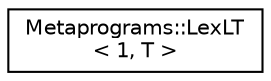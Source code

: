 digraph "Graphical Class Hierarchy"
{
  edge [fontname="Helvetica",fontsize="10",labelfontname="Helvetica",labelfontsize="10"];
  node [fontname="Helvetica",fontsize="10",shape=record];
  rankdir="LR";
  Node0 [label="Metaprograms::LexLT\l\< 1, T \>",height=0.2,width=0.4,color="black", fillcolor="white", style="filled",URL="$structMetaprograms_1_1LexLT_3_011_00_01T_01_4.html"];
}
